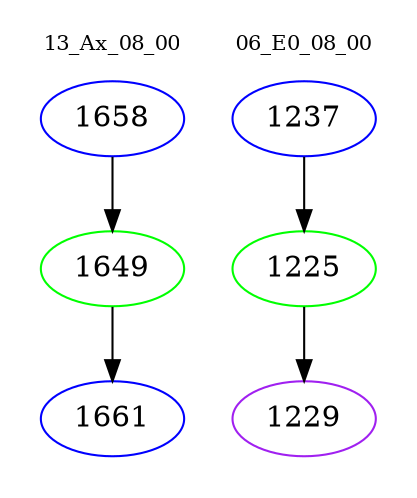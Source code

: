 digraph{
subgraph cluster_0 {
color = white
label = "13_Ax_08_00";
fontsize=10;
T0_1658 [label="1658", color="blue"]
T0_1658 -> T0_1649 [color="black"]
T0_1649 [label="1649", color="green"]
T0_1649 -> T0_1661 [color="black"]
T0_1661 [label="1661", color="blue"]
}
subgraph cluster_1 {
color = white
label = "06_E0_08_00";
fontsize=10;
T1_1237 [label="1237", color="blue"]
T1_1237 -> T1_1225 [color="black"]
T1_1225 [label="1225", color="green"]
T1_1225 -> T1_1229 [color="black"]
T1_1229 [label="1229", color="purple"]
}
}
